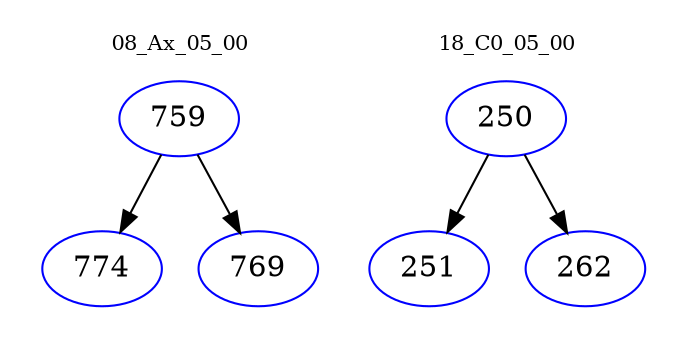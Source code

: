 digraph{
subgraph cluster_0 {
color = white
label = "08_Ax_05_00";
fontsize=10;
T0_759 [label="759", color="blue"]
T0_759 -> T0_774 [color="black"]
T0_774 [label="774", color="blue"]
T0_759 -> T0_769 [color="black"]
T0_769 [label="769", color="blue"]
}
subgraph cluster_1 {
color = white
label = "18_C0_05_00";
fontsize=10;
T1_250 [label="250", color="blue"]
T1_250 -> T1_251 [color="black"]
T1_251 [label="251", color="blue"]
T1_250 -> T1_262 [color="black"]
T1_262 [label="262", color="blue"]
}
}

